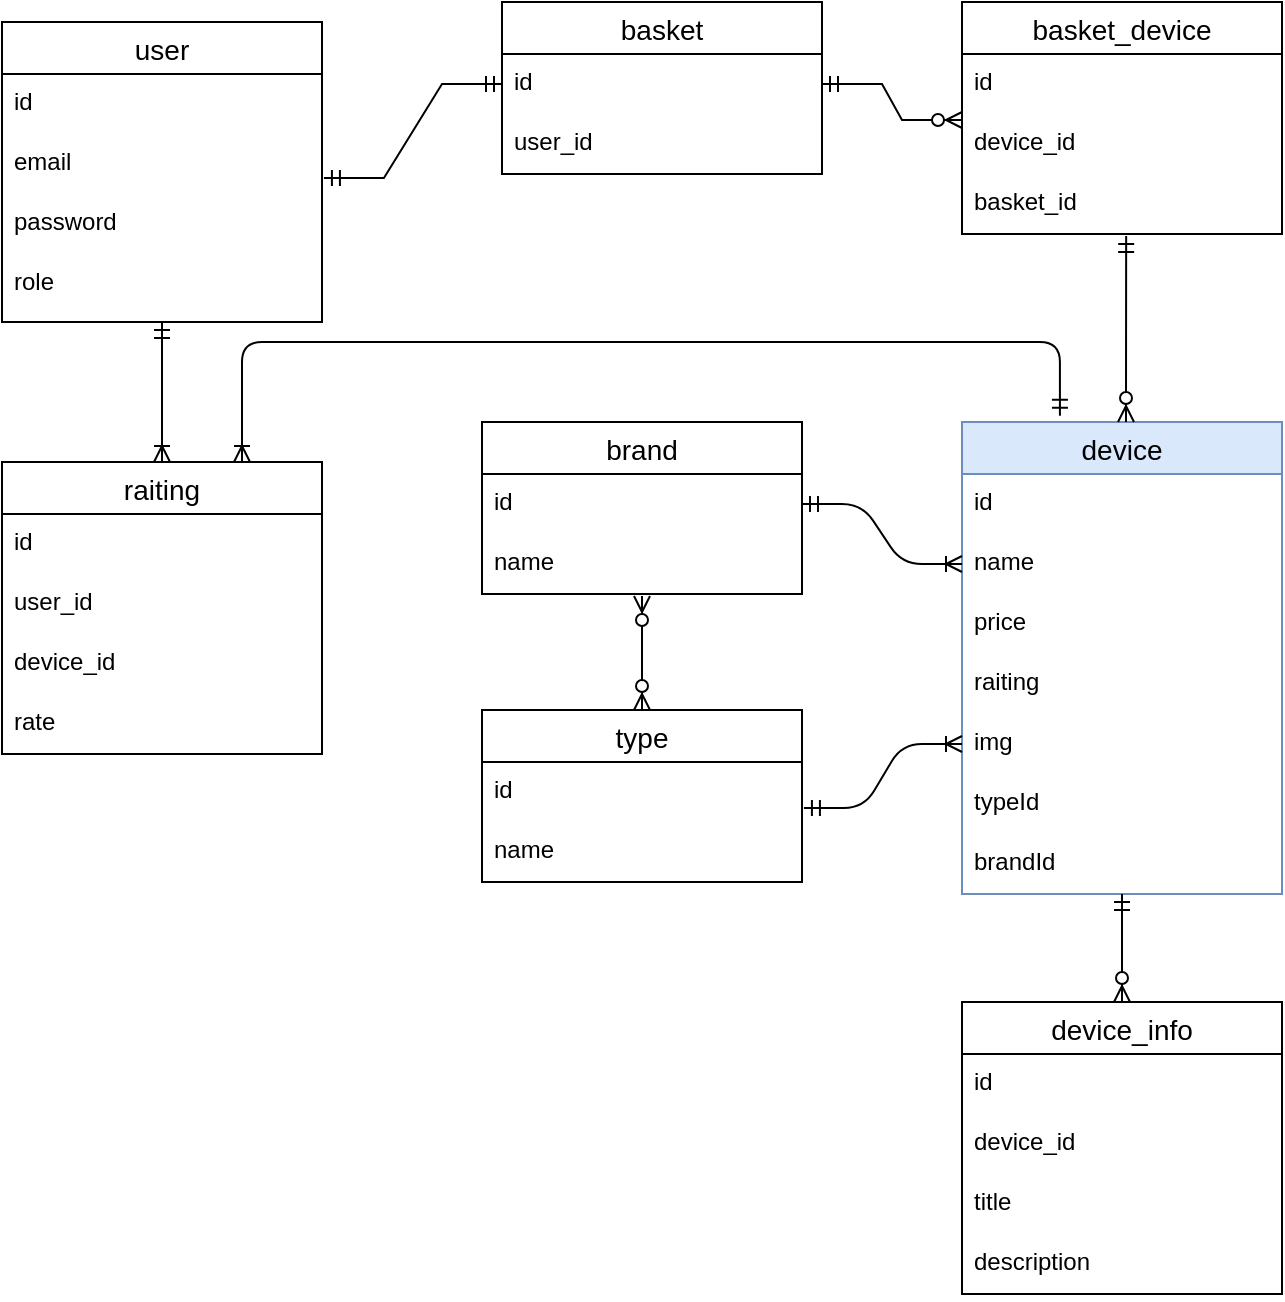 <mxfile version="16.5.1" type="device"><diagram id="zb7cHghzA_R8hZGiYygj" name="Page-1"><mxGraphModel dx="723" dy="854" grid="1" gridSize="10" guides="1" tooltips="1" connect="1" arrows="1" fold="1" page="1" pageScale="1" pageWidth="850" pageHeight="1100" math="0" shadow="0"><root><mxCell id="0"/><mxCell id="1" parent="0"/><mxCell id="f6xg7UsniL9n2WbCBdgX-14" value="user" style="swimlane;fontStyle=0;childLayout=stackLayout;horizontal=1;startSize=26;horizontalStack=0;resizeParent=1;resizeParentMax=0;resizeLast=0;collapsible=1;marginBottom=0;align=center;fontSize=14;" vertex="1" parent="1"><mxGeometry x="40" y="60" width="160" height="150" as="geometry"/></mxCell><mxCell id="f6xg7UsniL9n2WbCBdgX-15" value="id" style="text;strokeColor=none;fillColor=none;spacingLeft=4;spacingRight=4;overflow=hidden;rotatable=0;points=[[0,0.5],[1,0.5]];portConstraint=eastwest;fontSize=12;" vertex="1" parent="f6xg7UsniL9n2WbCBdgX-14"><mxGeometry y="26" width="160" height="30" as="geometry"/></mxCell><mxCell id="f6xg7UsniL9n2WbCBdgX-16" value="email" style="text;strokeColor=none;fillColor=none;spacingLeft=4;spacingRight=4;overflow=hidden;rotatable=0;points=[[0,0.5],[1,0.5]];portConstraint=eastwest;fontSize=12;" vertex="1" parent="f6xg7UsniL9n2WbCBdgX-14"><mxGeometry y="56" width="160" height="30" as="geometry"/></mxCell><mxCell id="f6xg7UsniL9n2WbCBdgX-17" value="password" style="text;strokeColor=none;fillColor=none;spacingLeft=4;spacingRight=4;overflow=hidden;rotatable=0;points=[[0,0.5],[1,0.5]];portConstraint=eastwest;fontSize=12;" vertex="1" parent="f6xg7UsniL9n2WbCBdgX-14"><mxGeometry y="86" width="160" height="30" as="geometry"/></mxCell><mxCell id="f6xg7UsniL9n2WbCBdgX-18" value="role" style="text;strokeColor=none;fillColor=none;spacingLeft=4;spacingRight=4;overflow=hidden;rotatable=0;points=[[0,0.5],[1,0.5]];portConstraint=eastwest;fontSize=12;" vertex="1" parent="f6xg7UsniL9n2WbCBdgX-14"><mxGeometry y="116" width="160" height="34" as="geometry"/></mxCell><mxCell id="f6xg7UsniL9n2WbCBdgX-19" value="basket" style="swimlane;fontStyle=0;childLayout=stackLayout;horizontal=1;startSize=26;horizontalStack=0;resizeParent=1;resizeParentMax=0;resizeLast=0;collapsible=1;marginBottom=0;align=center;fontSize=14;" vertex="1" parent="1"><mxGeometry x="290" y="50" width="160" height="86" as="geometry"/></mxCell><mxCell id="f6xg7UsniL9n2WbCBdgX-20" value="id" style="text;strokeColor=none;fillColor=none;spacingLeft=4;spacingRight=4;overflow=hidden;rotatable=0;points=[[0,0.5],[1,0.5]];portConstraint=eastwest;fontSize=12;" vertex="1" parent="f6xg7UsniL9n2WbCBdgX-19"><mxGeometry y="26" width="160" height="30" as="geometry"/></mxCell><mxCell id="f6xg7UsniL9n2WbCBdgX-21" value="user_id" style="text;strokeColor=none;fillColor=none;spacingLeft=4;spacingRight=4;overflow=hidden;rotatable=0;points=[[0,0.5],[1,0.5]];portConstraint=eastwest;fontSize=12;" vertex="1" parent="f6xg7UsniL9n2WbCBdgX-19"><mxGeometry y="56" width="160" height="30" as="geometry"/></mxCell><mxCell id="f6xg7UsniL9n2WbCBdgX-24" value="" style="edgeStyle=entityRelationEdgeStyle;fontSize=12;html=1;endArrow=ERmandOne;startArrow=ERmandOne;rounded=0;exitX=1.006;exitY=0.733;exitDx=0;exitDy=0;exitPerimeter=0;" edge="1" parent="1" source="f6xg7UsniL9n2WbCBdgX-16" target="f6xg7UsniL9n2WbCBdgX-20"><mxGeometry width="100" height="100" relative="1" as="geometry"><mxPoint x="370" y="490" as="sourcePoint"/><mxPoint x="470" y="390" as="targetPoint"/></mxGeometry></mxCell><mxCell id="f6xg7UsniL9n2WbCBdgX-26" value="basket_device" style="swimlane;fontStyle=0;childLayout=stackLayout;horizontal=1;startSize=26;horizontalStack=0;resizeParent=1;resizeParentMax=0;resizeLast=0;collapsible=1;marginBottom=0;align=center;fontSize=14;" vertex="1" parent="1"><mxGeometry x="520" y="50" width="160" height="116" as="geometry"/></mxCell><mxCell id="f6xg7UsniL9n2WbCBdgX-27" value="id" style="text;strokeColor=none;fillColor=none;spacingLeft=4;spacingRight=4;overflow=hidden;rotatable=0;points=[[0,0.5],[1,0.5]];portConstraint=eastwest;fontSize=12;" vertex="1" parent="f6xg7UsniL9n2WbCBdgX-26"><mxGeometry y="26" width="160" height="30" as="geometry"/></mxCell><mxCell id="f6xg7UsniL9n2WbCBdgX-28" value="device_id" style="text;strokeColor=none;fillColor=none;spacingLeft=4;spacingRight=4;overflow=hidden;rotatable=0;points=[[0,0.5],[1,0.5]];portConstraint=eastwest;fontSize=12;" vertex="1" parent="f6xg7UsniL9n2WbCBdgX-26"><mxGeometry y="56" width="160" height="30" as="geometry"/></mxCell><mxCell id="f6xg7UsniL9n2WbCBdgX-30" value="basket_id" style="text;strokeColor=none;fillColor=none;spacingLeft=4;spacingRight=4;overflow=hidden;rotatable=0;points=[[0,0.5],[1,0.5]];portConstraint=eastwest;fontSize=12;" vertex="1" parent="f6xg7UsniL9n2WbCBdgX-26"><mxGeometry y="86" width="160" height="30" as="geometry"/></mxCell><mxCell id="f6xg7UsniL9n2WbCBdgX-31" value="" style="edgeStyle=entityRelationEdgeStyle;fontSize=12;html=1;endArrow=ERzeroToMany;startArrow=ERmandOne;rounded=0;exitX=1;exitY=0.5;exitDx=0;exitDy=0;entryX=0;entryY=0.1;entryDx=0;entryDy=0;entryPerimeter=0;" edge="1" parent="1" source="f6xg7UsniL9n2WbCBdgX-20" target="f6xg7UsniL9n2WbCBdgX-28"><mxGeometry width="100" height="100" relative="1" as="geometry"><mxPoint x="370" y="490" as="sourcePoint"/><mxPoint x="470" y="390" as="targetPoint"/></mxGeometry></mxCell><mxCell id="f6xg7UsniL9n2WbCBdgX-37" value="device" style="swimlane;fontStyle=0;childLayout=stackLayout;horizontal=1;startSize=26;horizontalStack=0;resizeParent=1;resizeParentMax=0;resizeLast=0;collapsible=1;marginBottom=0;align=center;fontSize=14;fillColor=#dae8fc;strokeColor=#6c8ebf;" vertex="1" parent="1"><mxGeometry x="520" y="260" width="160" height="236" as="geometry"/></mxCell><mxCell id="f6xg7UsniL9n2WbCBdgX-38" value="id" style="text;strokeColor=none;fillColor=none;spacingLeft=4;spacingRight=4;overflow=hidden;rotatable=0;points=[[0,0.5],[1,0.5]];portConstraint=eastwest;fontSize=12;" vertex="1" parent="f6xg7UsniL9n2WbCBdgX-37"><mxGeometry y="26" width="160" height="30" as="geometry"/></mxCell><mxCell id="f6xg7UsniL9n2WbCBdgX-39" value="name" style="text;strokeColor=none;fillColor=none;spacingLeft=4;spacingRight=4;overflow=hidden;rotatable=0;points=[[0,0.5],[1,0.5]];portConstraint=eastwest;fontSize=12;" vertex="1" parent="f6xg7UsniL9n2WbCBdgX-37"><mxGeometry y="56" width="160" height="30" as="geometry"/></mxCell><mxCell id="f6xg7UsniL9n2WbCBdgX-40" value="price" style="text;strokeColor=none;fillColor=none;spacingLeft=4;spacingRight=4;overflow=hidden;rotatable=0;points=[[0,0.5],[1,0.5]];portConstraint=eastwest;fontSize=12;" vertex="1" parent="f6xg7UsniL9n2WbCBdgX-37"><mxGeometry y="86" width="160" height="30" as="geometry"/></mxCell><mxCell id="f6xg7UsniL9n2WbCBdgX-45" value="raiting" style="text;strokeColor=none;fillColor=none;spacingLeft=4;spacingRight=4;overflow=hidden;rotatable=0;points=[[0,0.5],[1,0.5]];portConstraint=eastwest;fontSize=12;" vertex="1" parent="f6xg7UsniL9n2WbCBdgX-37"><mxGeometry y="116" width="160" height="30" as="geometry"/></mxCell><mxCell id="f6xg7UsniL9n2WbCBdgX-46" value="img" style="text;strokeColor=none;fillColor=none;spacingLeft=4;spacingRight=4;overflow=hidden;rotatable=0;points=[[0,0.5],[1,0.5]];portConstraint=eastwest;fontSize=12;" vertex="1" parent="f6xg7UsniL9n2WbCBdgX-37"><mxGeometry y="146" width="160" height="30" as="geometry"/></mxCell><mxCell id="f6xg7UsniL9n2WbCBdgX-47" value="typeId" style="text;strokeColor=none;fillColor=none;spacingLeft=4;spacingRight=4;overflow=hidden;rotatable=0;points=[[0,0.5],[1,0.5]];portConstraint=eastwest;fontSize=12;" vertex="1" parent="f6xg7UsniL9n2WbCBdgX-37"><mxGeometry y="176" width="160" height="30" as="geometry"/></mxCell><mxCell id="f6xg7UsniL9n2WbCBdgX-48" value="brandId" style="text;strokeColor=none;fillColor=none;spacingLeft=4;spacingRight=4;overflow=hidden;rotatable=0;points=[[0,0.5],[1,0.5]];portConstraint=eastwest;fontSize=12;" vertex="1" parent="f6xg7UsniL9n2WbCBdgX-37"><mxGeometry y="206" width="160" height="30" as="geometry"/></mxCell><mxCell id="f6xg7UsniL9n2WbCBdgX-50" value="" style="fontSize=12;html=1;endArrow=ERzeroToMany;startArrow=ERmandOne;rounded=0;exitX=0.513;exitY=1.033;exitDx=0;exitDy=0;exitPerimeter=0;" edge="1" parent="1" source="f6xg7UsniL9n2WbCBdgX-30"><mxGeometry width="100" height="100" relative="1" as="geometry"><mxPoint x="580" y="190" as="sourcePoint"/><mxPoint x="602" y="260" as="targetPoint"/><Array as="points"><mxPoint x="602" y="250"/></Array></mxGeometry></mxCell><mxCell id="f6xg7UsniL9n2WbCBdgX-52" value="brand" style="swimlane;fontStyle=0;childLayout=stackLayout;horizontal=1;startSize=26;horizontalStack=0;resizeParent=1;resizeParentMax=0;resizeLast=0;collapsible=1;marginBottom=0;align=center;fontSize=14;" vertex="1" parent="1"><mxGeometry x="280" y="260" width="160" height="86" as="geometry"/></mxCell><mxCell id="f6xg7UsniL9n2WbCBdgX-53" value="id" style="text;strokeColor=none;fillColor=none;spacingLeft=4;spacingRight=4;overflow=hidden;rotatable=0;points=[[0,0.5],[1,0.5]];portConstraint=eastwest;fontSize=12;" vertex="1" parent="f6xg7UsniL9n2WbCBdgX-52"><mxGeometry y="26" width="160" height="30" as="geometry"/></mxCell><mxCell id="f6xg7UsniL9n2WbCBdgX-54" value="name" style="text;strokeColor=none;fillColor=none;spacingLeft=4;spacingRight=4;overflow=hidden;rotatable=0;points=[[0,0.5],[1,0.5]];portConstraint=eastwest;fontSize=12;" vertex="1" parent="f6xg7UsniL9n2WbCBdgX-52"><mxGeometry y="56" width="160" height="30" as="geometry"/></mxCell><mxCell id="f6xg7UsniL9n2WbCBdgX-55" value="type" style="swimlane;fontStyle=0;childLayout=stackLayout;horizontal=1;startSize=26;horizontalStack=0;resizeParent=1;resizeParentMax=0;resizeLast=0;collapsible=1;marginBottom=0;align=center;fontSize=14;" vertex="1" parent="1"><mxGeometry x="280" y="404" width="160" height="86" as="geometry"/></mxCell><mxCell id="f6xg7UsniL9n2WbCBdgX-56" value="id" style="text;strokeColor=none;fillColor=none;spacingLeft=4;spacingRight=4;overflow=hidden;rotatable=0;points=[[0,0.5],[1,0.5]];portConstraint=eastwest;fontSize=12;" vertex="1" parent="f6xg7UsniL9n2WbCBdgX-55"><mxGeometry y="26" width="160" height="30" as="geometry"/></mxCell><mxCell id="f6xg7UsniL9n2WbCBdgX-57" value="name" style="text;strokeColor=none;fillColor=none;spacingLeft=4;spacingRight=4;overflow=hidden;rotatable=0;points=[[0,0.5],[1,0.5]];portConstraint=eastwest;fontSize=12;" vertex="1" parent="f6xg7UsniL9n2WbCBdgX-55"><mxGeometry y="56" width="160" height="30" as="geometry"/></mxCell><mxCell id="f6xg7UsniL9n2WbCBdgX-58" value="" style="fontSize=12;html=1;endArrow=ERzeroToMany;endFill=1;startArrow=ERzeroToMany;rounded=1;exitX=0.5;exitY=0;exitDx=0;exitDy=0;entryX=0.5;entryY=1.033;entryDx=0;entryDy=0;entryPerimeter=0;" edge="1" parent="1" source="f6xg7UsniL9n2WbCBdgX-55" target="f6xg7UsniL9n2WbCBdgX-54"><mxGeometry width="100" height="100" relative="1" as="geometry"><mxPoint x="370" y="430" as="sourcePoint"/><mxPoint x="470" y="330" as="targetPoint"/></mxGeometry></mxCell><mxCell id="f6xg7UsniL9n2WbCBdgX-59" value="" style="edgeStyle=entityRelationEdgeStyle;fontSize=12;html=1;endArrow=ERoneToMany;startArrow=ERmandOne;rounded=1;exitX=1;exitY=0.5;exitDx=0;exitDy=0;entryX=0;entryY=0.5;entryDx=0;entryDy=0;" edge="1" parent="1" source="f6xg7UsniL9n2WbCBdgX-53" target="f6xg7UsniL9n2WbCBdgX-39"><mxGeometry width="100" height="100" relative="1" as="geometry"><mxPoint x="370" y="430" as="sourcePoint"/><mxPoint x="470" y="330" as="targetPoint"/></mxGeometry></mxCell><mxCell id="f6xg7UsniL9n2WbCBdgX-60" value="" style="edgeStyle=entityRelationEdgeStyle;fontSize=12;html=1;endArrow=ERoneToMany;startArrow=ERmandOne;rounded=1;exitX=1.006;exitY=0.767;exitDx=0;exitDy=0;entryX=0;entryY=0.5;entryDx=0;entryDy=0;exitPerimeter=0;" edge="1" parent="1" source="f6xg7UsniL9n2WbCBdgX-56" target="f6xg7UsniL9n2WbCBdgX-46"><mxGeometry width="100" height="100" relative="1" as="geometry"><mxPoint x="450" y="311" as="sourcePoint"/><mxPoint x="530" y="341" as="targetPoint"/></mxGeometry></mxCell><mxCell id="f6xg7UsniL9n2WbCBdgX-61" value="device_info" style="swimlane;fontStyle=0;childLayout=stackLayout;horizontal=1;startSize=26;horizontalStack=0;resizeParent=1;resizeParentMax=0;resizeLast=0;collapsible=1;marginBottom=0;align=center;fontSize=14;" vertex="1" parent="1"><mxGeometry x="520" y="550" width="160" height="146" as="geometry"/></mxCell><mxCell id="f6xg7UsniL9n2WbCBdgX-62" value="id" style="text;strokeColor=none;fillColor=none;spacingLeft=4;spacingRight=4;overflow=hidden;rotatable=0;points=[[0,0.5],[1,0.5]];portConstraint=eastwest;fontSize=12;" vertex="1" parent="f6xg7UsniL9n2WbCBdgX-61"><mxGeometry y="26" width="160" height="30" as="geometry"/></mxCell><mxCell id="f6xg7UsniL9n2WbCBdgX-63" value="device_id" style="text;strokeColor=none;fillColor=none;spacingLeft=4;spacingRight=4;overflow=hidden;rotatable=0;points=[[0,0.5],[1,0.5]];portConstraint=eastwest;fontSize=12;" vertex="1" parent="f6xg7UsniL9n2WbCBdgX-61"><mxGeometry y="56" width="160" height="30" as="geometry"/></mxCell><mxCell id="f6xg7UsniL9n2WbCBdgX-64" value="title" style="text;strokeColor=none;fillColor=none;spacingLeft=4;spacingRight=4;overflow=hidden;rotatable=0;points=[[0,0.5],[1,0.5]];portConstraint=eastwest;fontSize=12;" vertex="1" parent="f6xg7UsniL9n2WbCBdgX-61"><mxGeometry y="86" width="160" height="30" as="geometry"/></mxCell><mxCell id="f6xg7UsniL9n2WbCBdgX-65" value="description" style="text;strokeColor=none;fillColor=none;spacingLeft=4;spacingRight=4;overflow=hidden;rotatable=0;points=[[0,0.5],[1,0.5]];portConstraint=eastwest;fontSize=12;" vertex="1" parent="f6xg7UsniL9n2WbCBdgX-61"><mxGeometry y="116" width="160" height="30" as="geometry"/></mxCell><mxCell id="f6xg7UsniL9n2WbCBdgX-66" value="" style="fontSize=12;html=1;endArrow=ERzeroToMany;startArrow=ERmandOne;rounded=1;entryX=0.5;entryY=0;entryDx=0;entryDy=0;exitX=0.5;exitY=1;exitDx=0;exitDy=0;exitPerimeter=0;" edge="1" parent="1" source="f6xg7UsniL9n2WbCBdgX-48" target="f6xg7UsniL9n2WbCBdgX-61"><mxGeometry width="100" height="100" relative="1" as="geometry"><mxPoint x="600" y="510" as="sourcePoint"/><mxPoint x="470" y="390" as="targetPoint"/></mxGeometry></mxCell><mxCell id="f6xg7UsniL9n2WbCBdgX-67" value="raiting" style="swimlane;fontStyle=0;childLayout=stackLayout;horizontal=1;startSize=26;horizontalStack=0;resizeParent=1;resizeParentMax=0;resizeLast=0;collapsible=1;marginBottom=0;align=center;fontSize=14;" vertex="1" parent="1"><mxGeometry x="40" y="280" width="160" height="146" as="geometry"/></mxCell><mxCell id="f6xg7UsniL9n2WbCBdgX-68" value="id" style="text;strokeColor=none;fillColor=none;spacingLeft=4;spacingRight=4;overflow=hidden;rotatable=0;points=[[0,0.5],[1,0.5]];portConstraint=eastwest;fontSize=12;" vertex="1" parent="f6xg7UsniL9n2WbCBdgX-67"><mxGeometry y="26" width="160" height="30" as="geometry"/></mxCell><mxCell id="f6xg7UsniL9n2WbCBdgX-69" value="user_id" style="text;strokeColor=none;fillColor=none;spacingLeft=4;spacingRight=4;overflow=hidden;rotatable=0;points=[[0,0.5],[1,0.5]];portConstraint=eastwest;fontSize=12;" vertex="1" parent="f6xg7UsniL9n2WbCBdgX-67"><mxGeometry y="56" width="160" height="30" as="geometry"/></mxCell><mxCell id="f6xg7UsniL9n2WbCBdgX-70" value="device_id" style="text;strokeColor=none;fillColor=none;spacingLeft=4;spacingRight=4;overflow=hidden;rotatable=0;points=[[0,0.5],[1,0.5]];portConstraint=eastwest;fontSize=12;" vertex="1" parent="f6xg7UsniL9n2WbCBdgX-67"><mxGeometry y="86" width="160" height="30" as="geometry"/></mxCell><mxCell id="f6xg7UsniL9n2WbCBdgX-71" value="rate" style="text;strokeColor=none;fillColor=none;spacingLeft=4;spacingRight=4;overflow=hidden;rotatable=0;points=[[0,0.5],[1,0.5]];portConstraint=eastwest;fontSize=12;" vertex="1" parent="f6xg7UsniL9n2WbCBdgX-67"><mxGeometry y="116" width="160" height="30" as="geometry"/></mxCell><mxCell id="f6xg7UsniL9n2WbCBdgX-72" value="" style="fontSize=12;html=1;endArrow=ERoneToMany;startArrow=ERmandOne;rounded=1;entryX=0.5;entryY=0;entryDx=0;entryDy=0;exitX=0.5;exitY=1;exitDx=0;exitDy=0;exitPerimeter=0;" edge="1" parent="1" source="f6xg7UsniL9n2WbCBdgX-18" target="f6xg7UsniL9n2WbCBdgX-67"><mxGeometry width="100" height="100" relative="1" as="geometry"><mxPoint x="120" y="200" as="sourcePoint"/><mxPoint x="120" y="241" as="targetPoint"/></mxGeometry></mxCell><mxCell id="f6xg7UsniL9n2WbCBdgX-74" value="" style="edgeStyle=elbowEdgeStyle;fontSize=12;html=1;endArrow=ERoneToMany;startArrow=ERmandOne;rounded=1;exitX=0.306;exitY=-0.013;exitDx=0;exitDy=0;exitPerimeter=0;entryX=0.75;entryY=0;entryDx=0;entryDy=0;" edge="1" parent="1" source="f6xg7UsniL9n2WbCBdgX-37" target="f6xg7UsniL9n2WbCBdgX-67"><mxGeometry width="100" height="100" relative="1" as="geometry"><mxPoint x="370" y="490" as="sourcePoint"/><mxPoint x="470" y="390" as="targetPoint"/><Array as="points"><mxPoint x="320" y="220"/></Array></mxGeometry></mxCell></root></mxGraphModel></diagram></mxfile>